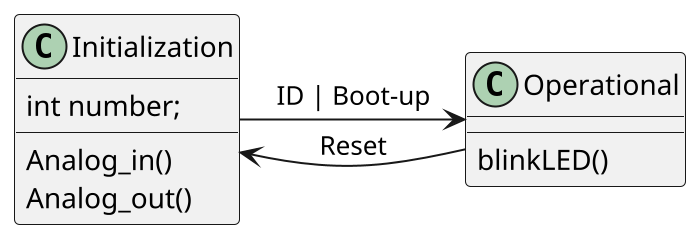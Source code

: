 @startuml
' left to right direction
scale 2


class Initialization  {
    ' Variables
    int number; 

    ' Functions
    Analog_in()
    Analog_out()
    


} 



class Operational   {
    blinkLED()
    
}


Initialization -right-> Operational: ID | Boot-up

Operational -left-> Initialization: Reset


@enduml